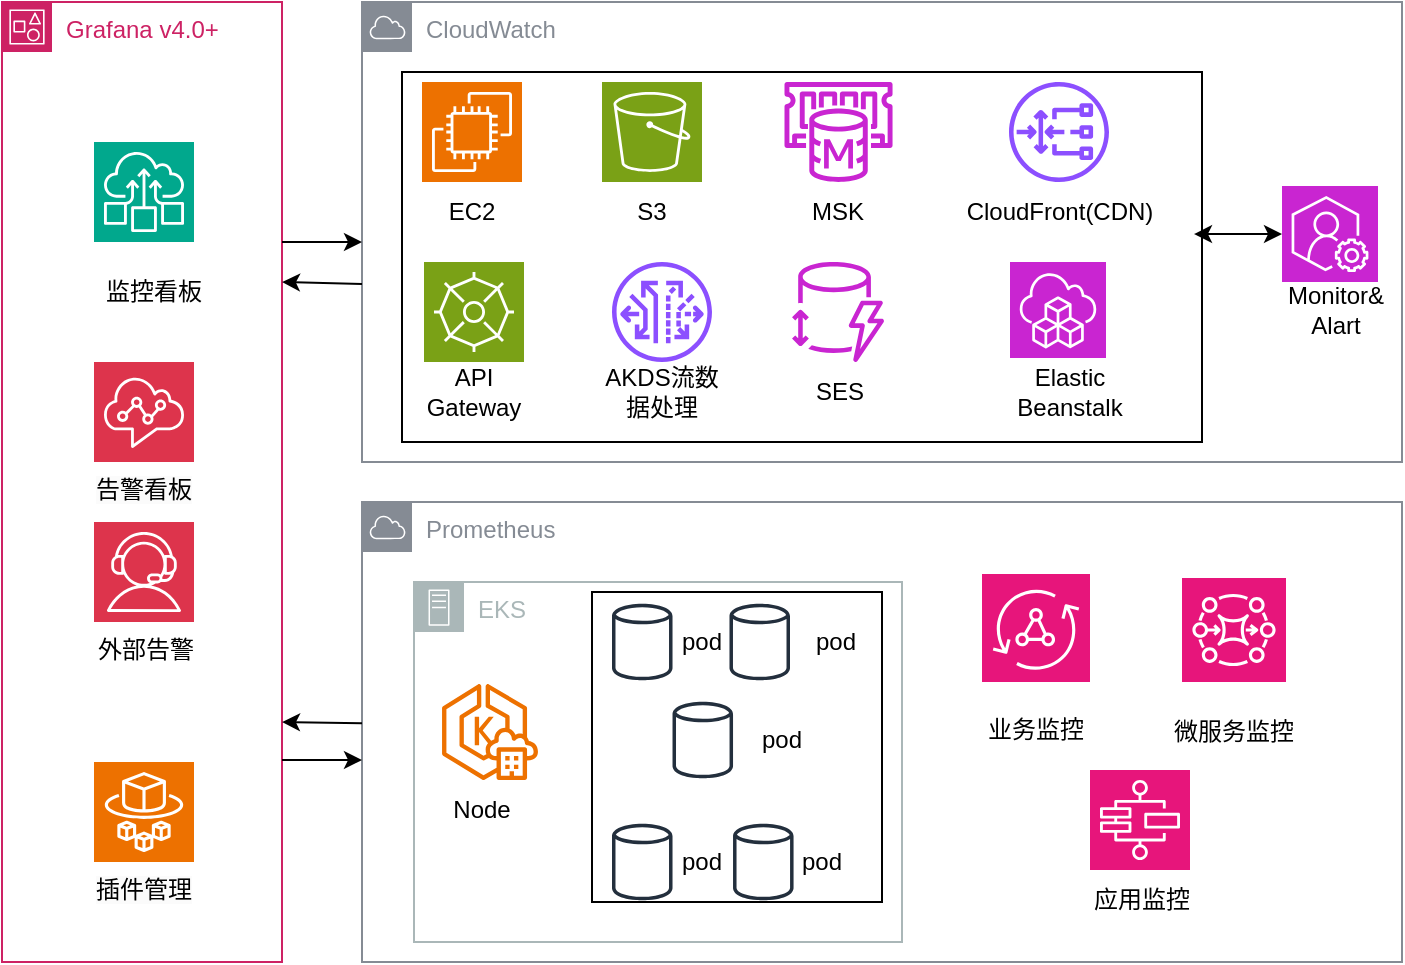 <mxfile version="24.6.2" type="github">
  <diagram name="Page-1" id="crh14yNIIX4ZS6QceRDh">
    <mxGraphModel dx="1712" dy="535" grid="1" gridSize="10" guides="1" tooltips="1" connect="1" arrows="1" fold="1" page="1" pageScale="1" pageWidth="827" pageHeight="1169" math="0" shadow="0">
      <root>
        <mxCell id="0" />
        <mxCell id="1" parent="0" />
        <mxCell id="hOvp6tXlnZ2b6GhqetEw-1" value="&lt;font style=&quot;vertical-align: inherit;&quot;&gt;&lt;font style=&quot;vertical-align: inherit;&quot;&gt;&lt;font style=&quot;vertical-align: inherit;&quot;&gt;&lt;font style=&quot;vertical-align: inherit;&quot;&gt;&lt;font style=&quot;vertical-align: inherit;&quot;&gt;&lt;font style=&quot;vertical-align: inherit;&quot;&gt;CloudWatch&lt;/font&gt;&lt;/font&gt;&lt;/font&gt;&lt;/font&gt;&lt;/font&gt;&lt;/font&gt;" style="sketch=0;outlineConnect=0;gradientColor=none;html=1;whiteSpace=wrap;fontSize=12;fontStyle=0;shape=mxgraph.aws4.group;grIcon=mxgraph.aws4.group_aws_cloud;strokeColor=#858B94;fillColor=none;verticalAlign=top;align=left;spacingLeft=30;fontColor=#858B94;dashed=0;" vertex="1" parent="1">
          <mxGeometry x="90" y="60" width="520" height="230" as="geometry" />
        </mxCell>
        <mxCell id="hOvp6tXlnZ2b6GhqetEw-2" value="" style="sketch=0;points=[[0,0,0],[0.25,0,0],[0.5,0,0],[0.75,0,0],[1,0,0],[0,1,0],[0.25,1,0],[0.5,1,0],[0.75,1,0],[1,1,0],[0,0.25,0],[0,0.5,0],[0,0.75,0],[1,0.25,0],[1,0.5,0],[1,0.75,0]];outlineConnect=0;fontColor=#232F3E;fillColor=#ED7100;strokeColor=#ffffff;dashed=0;verticalLabelPosition=bottom;verticalAlign=top;align=center;html=1;fontSize=12;fontStyle=0;aspect=fixed;shape=mxgraph.aws4.resourceIcon;resIcon=mxgraph.aws4.ec2;" vertex="1" parent="1">
          <mxGeometry x="120" y="100" width="50" height="50" as="geometry" />
        </mxCell>
        <mxCell id="hOvp6tXlnZ2b6GhqetEw-3" value="&lt;font style=&quot;vertical-align: inherit;&quot;&gt;&lt;font style=&quot;vertical-align: inherit;&quot;&gt;EC2&lt;/font&gt;&lt;/font&gt;" style="text;html=1;align=center;verticalAlign=middle;whiteSpace=wrap;rounded=0;" vertex="1" parent="1">
          <mxGeometry x="115" y="150" width="60" height="30" as="geometry" />
        </mxCell>
        <mxCell id="hOvp6tXlnZ2b6GhqetEw-4" value="" style="sketch=0;points=[[0,0,0],[0.25,0,0],[0.5,0,0],[0.75,0,0],[1,0,0],[0,1,0],[0.25,1,0],[0.5,1,0],[0.75,1,0],[1,1,0],[0,0.25,0],[0,0.5,0],[0,0.75,0],[1,0.25,0],[1,0.5,0],[1,0.75,0]];outlineConnect=0;fontColor=#232F3E;fillColor=#7AA116;strokeColor=#ffffff;dashed=0;verticalLabelPosition=bottom;verticalAlign=top;align=center;html=1;fontSize=12;fontStyle=0;aspect=fixed;shape=mxgraph.aws4.resourceIcon;resIcon=mxgraph.aws4.s3;" vertex="1" parent="1">
          <mxGeometry x="210" y="100" width="50" height="50" as="geometry" />
        </mxCell>
        <mxCell id="hOvp6tXlnZ2b6GhqetEw-5" value="&lt;font style=&quot;vertical-align: inherit;&quot;&gt;&lt;font style=&quot;vertical-align: inherit;&quot;&gt;&lt;font style=&quot;vertical-align: inherit;&quot;&gt;&lt;font style=&quot;vertical-align: inherit;&quot;&gt;S3&lt;/font&gt;&lt;/font&gt;&lt;/font&gt;&lt;/font&gt;" style="text;html=1;align=center;verticalAlign=middle;whiteSpace=wrap;rounded=0;" vertex="1" parent="1">
          <mxGeometry x="205" y="150" width="60" height="30" as="geometry" />
        </mxCell>
        <mxCell id="hOvp6tXlnZ2b6GhqetEw-6" value="" style="sketch=0;outlineConnect=0;fontColor=#232F3E;gradientColor=none;fillColor=#C925D1;strokeColor=none;dashed=0;verticalLabelPosition=bottom;verticalAlign=top;align=center;html=1;fontSize=12;fontStyle=0;aspect=fixed;pointerEvents=1;shape=mxgraph.aws4.elasticache_for_memcached;" vertex="1" parent="1">
          <mxGeometry x="300" y="100" width="56.52" height="50" as="geometry" />
        </mxCell>
        <mxCell id="hOvp6tXlnZ2b6GhqetEw-7" value="" style="sketch=0;outlineConnect=0;fontColor=#232F3E;gradientColor=none;fillColor=#8C4FFF;strokeColor=none;dashed=0;verticalLabelPosition=bottom;verticalAlign=top;align=center;html=1;fontSize=12;fontStyle=0;aspect=fixed;pointerEvents=1;shape=mxgraph.aws4.gateway_load_balancer;" vertex="1" parent="1">
          <mxGeometry x="413.5" y="100" width="50" height="50" as="geometry" />
        </mxCell>
        <mxCell id="hOvp6tXlnZ2b6GhqetEw-8" value="&lt;font style=&quot;vertical-align: inherit;&quot;&gt;&lt;font style=&quot;vertical-align: inherit;&quot;&gt;&lt;font style=&quot;vertical-align: inherit;&quot;&gt;&lt;font style=&quot;vertical-align: inherit;&quot;&gt;&lt;font style=&quot;vertical-align: inherit;&quot;&gt;&lt;font style=&quot;vertical-align: inherit;&quot;&gt;CloudFront(CDN)&lt;/font&gt;&lt;/font&gt;&lt;/font&gt;&lt;/font&gt;&lt;/font&gt;&lt;/font&gt;" style="text;html=1;align=center;verticalAlign=middle;whiteSpace=wrap;rounded=0;" vertex="1" parent="1">
          <mxGeometry x="408.5" y="150" width="60" height="30" as="geometry" />
        </mxCell>
        <mxCell id="hOvp6tXlnZ2b6GhqetEw-9" value="" style="sketch=0;points=[[0,0,0],[0.25,0,0],[0.5,0,0],[0.75,0,0],[1,0,0],[0,1,0],[0.25,1,0],[0.5,1,0],[0.75,1,0],[1,1,0],[0,0.25,0],[0,0.5,0],[0,0.75,0],[1,0.25,0],[1,0.5,0],[1,0.75,0]];outlineConnect=0;fontColor=#232F3E;fillColor=#C925D1;strokeColor=#ffffff;dashed=0;verticalLabelPosition=bottom;verticalAlign=top;align=center;html=1;fontSize=12;fontStyle=0;aspect=fixed;shape=mxgraph.aws4.resourceIcon;resIcon=mxgraph.aws4.cloud_development_kit;" vertex="1" parent="1">
          <mxGeometry x="414" y="190" width="48" height="48" as="geometry" />
        </mxCell>
        <mxCell id="hOvp6tXlnZ2b6GhqetEw-10" value="Elastic Beanstalk" style="text;html=1;align=center;verticalAlign=middle;whiteSpace=wrap;rounded=0;" vertex="1" parent="1">
          <mxGeometry x="413.5" y="240" width="60" height="30" as="geometry" />
        </mxCell>
        <mxCell id="hOvp6tXlnZ2b6GhqetEw-11" value="" style="sketch=0;points=[[0,0,0],[0.25,0,0],[0.5,0,0],[0.75,0,0],[1,0,0],[0,1,0],[0.25,1,0],[0.5,1,0],[0.75,1,0],[1,1,0],[0,0.25,0],[0,0.5,0],[0,0.75,0],[1,0.25,0],[1,0.5,0],[1,0.75,0]];outlineConnect=0;fontColor=#232F3E;fillColor=#7AA116;strokeColor=#ffffff;dashed=0;verticalLabelPosition=bottom;verticalAlign=top;align=center;html=1;fontSize=12;fontStyle=0;aspect=fixed;shape=mxgraph.aws4.resourceIcon;resIcon=mxgraph.aws4.reserved_instance_reporting;" vertex="1" parent="1">
          <mxGeometry x="121" y="190" width="50" height="50" as="geometry" />
        </mxCell>
        <mxCell id="hOvp6tXlnZ2b6GhqetEw-12" value="&lt;font style=&quot;vertical-align: inherit;&quot;&gt;&lt;font style=&quot;vertical-align: inherit;&quot;&gt;API Gateway&lt;/font&gt;&lt;/font&gt;" style="text;html=1;align=center;verticalAlign=middle;whiteSpace=wrap;rounded=0;" vertex="1" parent="1">
          <mxGeometry x="116" y="240" width="60" height="30" as="geometry" />
        </mxCell>
        <mxCell id="hOvp6tXlnZ2b6GhqetEw-13" value="" style="sketch=0;outlineConnect=0;fontColor=#232F3E;gradientColor=none;fillColor=#8C4FFF;strokeColor=none;dashed=0;verticalLabelPosition=bottom;verticalAlign=top;align=center;html=1;fontSize=12;fontStyle=0;aspect=fixed;pointerEvents=1;shape=mxgraph.aws4.vpc_traffic_mirroring;" vertex="1" parent="1">
          <mxGeometry x="215" y="190" width="50" height="50" as="geometry" />
        </mxCell>
        <mxCell id="hOvp6tXlnZ2b6GhqetEw-14" value="AKDS流数据处理" style="text;html=1;align=center;verticalAlign=middle;whiteSpace=wrap;rounded=0;" vertex="1" parent="1">
          <mxGeometry x="210" y="240" width="60" height="30" as="geometry" />
        </mxCell>
        <mxCell id="hOvp6tXlnZ2b6GhqetEw-15" value="" style="sketch=0;outlineConnect=0;fontColor=#232F3E;gradientColor=none;fillColor=#C925D1;strokeColor=none;dashed=0;verticalLabelPosition=bottom;verticalAlign=top;align=center;html=1;fontSize=12;fontStyle=0;aspect=fixed;pointerEvents=1;shape=mxgraph.aws4.dynamodb_standard_infrequent_access_table_class;" vertex="1" parent="1">
          <mxGeometry x="304" y="190" width="48.08" height="50" as="geometry" />
        </mxCell>
        <mxCell id="hOvp6tXlnZ2b6GhqetEw-16" value="&lt;font style=&quot;vertical-align: inherit;&quot;&gt;&lt;font style=&quot;vertical-align: inherit;&quot;&gt;&lt;font style=&quot;vertical-align: inherit;&quot;&gt;&lt;font style=&quot;vertical-align: inherit;&quot;&gt;MSK&lt;/font&gt;&lt;/font&gt;&lt;/font&gt;&lt;/font&gt;" style="text;html=1;align=center;verticalAlign=middle;whiteSpace=wrap;rounded=0;" vertex="1" parent="1">
          <mxGeometry x="298.26" y="150" width="60" height="30" as="geometry" />
        </mxCell>
        <mxCell id="hOvp6tXlnZ2b6GhqetEw-17" value="SES" style="text;html=1;align=center;verticalAlign=middle;whiteSpace=wrap;rounded=0;" vertex="1" parent="1">
          <mxGeometry x="299.04" y="240" width="60" height="30" as="geometry" />
        </mxCell>
        <mxCell id="hOvp6tXlnZ2b6GhqetEw-18" value="" style="sketch=0;points=[[0,0,0],[0.25,0,0],[0.5,0,0],[0.75,0,0],[1,0,0],[0,1,0],[0.25,1,0],[0.5,1,0],[0.75,1,0],[1,1,0],[0,0.25,0],[0,0.5,0],[0,0.75,0],[1,0.25,0],[1,0.5,0],[1,0.75,0]];outlineConnect=0;fontColor=#232F3E;fillColor=#C925D1;strokeColor=#ffffff;dashed=0;verticalLabelPosition=bottom;verticalAlign=top;align=center;html=1;fontSize=12;fontStyle=0;aspect=fixed;shape=mxgraph.aws4.resourceIcon;resIcon=mxgraph.aws4.support;" vertex="1" parent="1">
          <mxGeometry x="550" y="152" width="48" height="48" as="geometry" />
        </mxCell>
        <mxCell id="hOvp6tXlnZ2b6GhqetEw-19" value="Monitor&amp;amp;&lt;div&gt;Alart&lt;/div&gt;" style="text;html=1;align=center;verticalAlign=middle;whiteSpace=wrap;rounded=0;" vertex="1" parent="1">
          <mxGeometry x="547" y="199" width="60" height="30" as="geometry" />
        </mxCell>
        <mxCell id="hOvp6tXlnZ2b6GhqetEw-20" value="" style="verticalLabelPosition=bottom;verticalAlign=top;html=1;shape=mxgraph.basic.rect;fillColor2=none;strokeWidth=1;size=20;indent=5;fillColor=none;" vertex="1" parent="1">
          <mxGeometry x="110" y="95" width="400" height="185" as="geometry" />
        </mxCell>
        <mxCell id="hOvp6tXlnZ2b6GhqetEw-21" value="" style="endArrow=classic;startArrow=classic;html=1;rounded=0;entryX=0;entryY=0.5;entryDx=0;entryDy=0;entryPerimeter=0;exitX=0.99;exitY=0.438;exitDx=0;exitDy=0;exitPerimeter=0;" edge="1" parent="1" source="hOvp6tXlnZ2b6GhqetEw-20" target="hOvp6tXlnZ2b6GhqetEw-18">
          <mxGeometry width="50" height="50" relative="1" as="geometry">
            <mxPoint x="300" y="310" as="sourcePoint" />
            <mxPoint x="350" y="260" as="targetPoint" />
          </mxGeometry>
        </mxCell>
        <mxCell id="hOvp6tXlnZ2b6GhqetEw-22" value="Prometheus" style="sketch=0;outlineConnect=0;gradientColor=none;html=1;whiteSpace=wrap;fontSize=12;fontStyle=0;shape=mxgraph.aws4.group;grIcon=mxgraph.aws4.group_aws_cloud;strokeColor=#858B94;fillColor=none;verticalAlign=top;align=left;spacingLeft=30;fontColor=#858B94;dashed=0;" vertex="1" parent="1">
          <mxGeometry x="90" y="310" width="520" height="230" as="geometry" />
        </mxCell>
        <mxCell id="hOvp6tXlnZ2b6GhqetEw-23" value="EKS" style="sketch=0;outlineConnect=0;gradientColor=none;html=1;whiteSpace=wrap;fontSize=12;fontStyle=0;shape=mxgraph.aws4.group;grIcon=mxgraph.aws4.group_on_premise;strokeColor=#AAB7B8;fillColor=none;verticalAlign=top;align=left;spacingLeft=30;fontColor=#AAB7B8;dashed=0;" vertex="1" parent="1">
          <mxGeometry x="116" y="350" width="244" height="180" as="geometry" />
        </mxCell>
        <mxCell id="hOvp6tXlnZ2b6GhqetEw-24" value="" style="sketch=0;outlineConnect=0;fontColor=#232F3E;gradientColor=none;fillColor=#ED7100;strokeColor=none;dashed=0;verticalLabelPosition=bottom;verticalAlign=top;align=center;html=1;fontSize=12;fontStyle=0;aspect=fixed;pointerEvents=1;shape=mxgraph.aws4.eks_on_outposts;" vertex="1" parent="1">
          <mxGeometry x="130" y="401" width="48" height="48" as="geometry" />
        </mxCell>
        <mxCell id="hOvp6tXlnZ2b6GhqetEw-25" value="" style="sketch=0;outlineConnect=0;fontColor=#232F3E;gradientColor=none;fillColor=#232F3D;strokeColor=none;dashed=0;verticalLabelPosition=bottom;verticalAlign=top;align=center;html=1;fontSize=12;fontStyle=0;aspect=fixed;pointerEvents=1;shape=mxgraph.aws4.generic_database;" vertex="1" parent="1">
          <mxGeometry x="215" y="360" width="30.26" height="40" as="geometry" />
        </mxCell>
        <mxCell id="hOvp6tXlnZ2b6GhqetEw-26" value="" style="sketch=0;outlineConnect=0;fontColor=#232F3E;gradientColor=none;fillColor=#232F3D;strokeColor=none;dashed=0;verticalLabelPosition=bottom;verticalAlign=top;align=center;html=1;fontSize=12;fontStyle=0;aspect=fixed;pointerEvents=1;shape=mxgraph.aws4.generic_database;" vertex="1" parent="1">
          <mxGeometry x="273.74" y="360" width="30.26" height="40" as="geometry" />
        </mxCell>
        <mxCell id="hOvp6tXlnZ2b6GhqetEw-27" value="" style="sketch=0;outlineConnect=0;fontColor=#232F3E;gradientColor=none;fillColor=#232F3D;strokeColor=none;dashed=0;verticalLabelPosition=bottom;verticalAlign=top;align=center;html=1;fontSize=12;fontStyle=0;aspect=fixed;pointerEvents=1;shape=mxgraph.aws4.generic_database;" vertex="1" parent="1">
          <mxGeometry x="245.26" y="409" width="30.26" height="40" as="geometry" />
        </mxCell>
        <mxCell id="hOvp6tXlnZ2b6GhqetEw-28" value="" style="sketch=0;outlineConnect=0;fontColor=#232F3E;gradientColor=none;fillColor=#232F3D;strokeColor=none;dashed=0;verticalLabelPosition=bottom;verticalAlign=top;align=center;html=1;fontSize=12;fontStyle=0;aspect=fixed;pointerEvents=1;shape=mxgraph.aws4.generic_database;" vertex="1" parent="1">
          <mxGeometry x="215.0" y="470" width="30.26" height="40" as="geometry" />
        </mxCell>
        <mxCell id="hOvp6tXlnZ2b6GhqetEw-29" value="" style="sketch=0;outlineConnect=0;fontColor=#232F3E;gradientColor=none;fillColor=#232F3D;strokeColor=none;dashed=0;verticalLabelPosition=bottom;verticalAlign=top;align=center;html=1;fontSize=12;fontStyle=0;aspect=fixed;pointerEvents=1;shape=mxgraph.aws4.generic_database;" vertex="1" parent="1">
          <mxGeometry x="275.52" y="470" width="30.26" height="40" as="geometry" />
        </mxCell>
        <mxCell id="hOvp6tXlnZ2b6GhqetEw-30" value="Node" style="text;html=1;align=center;verticalAlign=middle;whiteSpace=wrap;rounded=0;" vertex="1" parent="1">
          <mxGeometry x="120" y="449" width="60" height="30" as="geometry" />
        </mxCell>
        <mxCell id="hOvp6tXlnZ2b6GhqetEw-31" value="pod" style="text;html=1;align=center;verticalAlign=middle;whiteSpace=wrap;rounded=0;" vertex="1" parent="1">
          <mxGeometry x="270" y="414" width="60" height="30" as="geometry" />
        </mxCell>
        <mxCell id="hOvp6tXlnZ2b6GhqetEw-32" value="pod" style="text;html=1;align=center;verticalAlign=middle;whiteSpace=wrap;rounded=0;" vertex="1" parent="1">
          <mxGeometry x="230" y="365" width="60" height="30" as="geometry" />
        </mxCell>
        <mxCell id="hOvp6tXlnZ2b6GhqetEw-33" value="pod" style="text;html=1;align=center;verticalAlign=middle;whiteSpace=wrap;rounded=0;" vertex="1" parent="1">
          <mxGeometry x="296.52" y="365" width="60" height="30" as="geometry" />
        </mxCell>
        <mxCell id="hOvp6tXlnZ2b6GhqetEw-34" value="pod" style="text;html=1;align=center;verticalAlign=middle;whiteSpace=wrap;rounded=0;" vertex="1" parent="1">
          <mxGeometry x="230" y="475" width="60" height="30" as="geometry" />
        </mxCell>
        <mxCell id="hOvp6tXlnZ2b6GhqetEw-35" value="pod" style="text;html=1;align=center;verticalAlign=middle;whiteSpace=wrap;rounded=0;" vertex="1" parent="1">
          <mxGeometry x="290" y="475" width="60" height="30" as="geometry" />
        </mxCell>
        <mxCell id="hOvp6tXlnZ2b6GhqetEw-36" value="" style="verticalLabelPosition=bottom;verticalAlign=top;html=1;shape=mxgraph.basic.rect;fillColor2=none;strokeWidth=1;size=20;indent=5;fillColor=none;" vertex="1" parent="1">
          <mxGeometry x="205" y="355" width="145" height="155" as="geometry" />
        </mxCell>
        <mxCell id="hOvp6tXlnZ2b6GhqetEw-37" value="" style="sketch=0;points=[[0,0,0],[0.25,0,0],[0.5,0,0],[0.75,0,0],[1,0,0],[0,1,0],[0.25,1,0],[0.5,1,0],[0.75,1,0],[1,1,0],[0,0.25,0],[0,0.5,0],[0,0.75,0],[1,0.25,0],[1,0.5,0],[1,0.75,0]];outlineConnect=0;fontColor=#232F3E;fillColor=#E7157B;strokeColor=#ffffff;dashed=0;verticalLabelPosition=bottom;verticalAlign=top;align=center;html=1;fontSize=12;fontStyle=0;aspect=fixed;shape=mxgraph.aws4.resourceIcon;resIcon=mxgraph.aws4.appsync;" vertex="1" parent="1">
          <mxGeometry x="400" y="346" width="54" height="54" as="geometry" />
        </mxCell>
        <mxCell id="hOvp6tXlnZ2b6GhqetEw-38" value="业务监控" style="text;html=1;align=center;verticalAlign=middle;whiteSpace=wrap;rounded=0;" vertex="1" parent="1">
          <mxGeometry x="397" y="409" width="60" height="30" as="geometry" />
        </mxCell>
        <mxCell id="hOvp6tXlnZ2b6GhqetEw-39" value="" style="sketch=0;points=[[0,0,0],[0.25,0,0],[0.5,0,0],[0.75,0,0],[1,0,0],[0,1,0],[0.25,1,0],[0.5,1,0],[0.75,1,0],[1,1,0],[0,0.25,0],[0,0.5,0],[0,0.75,0],[1,0.25,0],[1,0.5,0],[1,0.75,0]];outlineConnect=0;fontColor=#232F3E;fillColor=#E7157B;strokeColor=#ffffff;dashed=0;verticalLabelPosition=bottom;verticalAlign=top;align=center;html=1;fontSize=12;fontStyle=0;aspect=fixed;shape=mxgraph.aws4.resourceIcon;resIcon=mxgraph.aws4.mq;" vertex="1" parent="1">
          <mxGeometry x="500" y="348" width="52" height="52" as="geometry" />
        </mxCell>
        <mxCell id="hOvp6tXlnZ2b6GhqetEw-40" value="微服务监控" style="text;html=1;align=center;verticalAlign=middle;whiteSpace=wrap;rounded=0;" vertex="1" parent="1">
          <mxGeometry x="492" y="410" width="68" height="30" as="geometry" />
        </mxCell>
        <mxCell id="hOvp6tXlnZ2b6GhqetEw-41" value="" style="sketch=0;points=[[0,0,0],[0.25,0,0],[0.5,0,0],[0.75,0,0],[1,0,0],[0,1,0],[0.25,1,0],[0.5,1,0],[0.75,1,0],[1,1,0],[0,0.25,0],[0,0.5,0],[0,0.75,0],[1,0.25,0],[1,0.5,0],[1,0.75,0]];outlineConnect=0;fontColor=#232F3E;fillColor=#E7157B;strokeColor=#ffffff;dashed=0;verticalLabelPosition=bottom;verticalAlign=top;align=center;html=1;fontSize=12;fontStyle=0;aspect=fixed;shape=mxgraph.aws4.resourceIcon;resIcon=mxgraph.aws4.step_functions;" vertex="1" parent="1">
          <mxGeometry x="454" y="444" width="50" height="50" as="geometry" />
        </mxCell>
        <mxCell id="hOvp6tXlnZ2b6GhqetEw-42" value="应用监控" style="text;html=1;align=center;verticalAlign=middle;whiteSpace=wrap;rounded=0;" vertex="1" parent="1">
          <mxGeometry x="450" y="494" width="60" height="30" as="geometry" />
        </mxCell>
        <mxCell id="hOvp6tXlnZ2b6GhqetEw-43" value="Grafana v4.0+" style="points=[[0,0],[0.25,0],[0.5,0],[0.75,0],[1,0],[1,0.25],[1,0.5],[1,0.75],[1,1],[0.75,1],[0.5,1],[0.25,1],[0,1],[0,0.75],[0,0.5],[0,0.25]];outlineConnect=0;gradientColor=none;html=1;whiteSpace=wrap;fontSize=12;fontStyle=0;container=1;pointerEvents=0;collapsible=0;recursiveResize=0;shape=mxgraph.aws4.group;grIcon=mxgraph.aws4.group_account;strokeColor=#CD2264;fillColor=none;verticalAlign=top;align=left;spacingLeft=30;fontColor=#CD2264;dashed=0;" vertex="1" parent="1">
          <mxGeometry x="-90" y="60" width="140" height="480" as="geometry" />
        </mxCell>
        <mxCell id="hOvp6tXlnZ2b6GhqetEw-44" value="" style="sketch=0;points=[[0,0,0],[0.25,0,0],[0.5,0,0],[0.75,0,0],[1,0,0],[0,1,0],[0.25,1,0],[0.5,1,0],[0.75,1,0],[1,1,0],[0,0.25,0],[0,0.5,0],[0,0.75,0],[1,0.25,0],[1,0.5,0],[1,0.75,0]];outlineConnect=0;fontColor=#232F3E;fillColor=#01A88D;strokeColor=#ffffff;dashed=0;verticalLabelPosition=bottom;verticalAlign=top;align=center;html=1;fontSize=12;fontStyle=0;aspect=fixed;shape=mxgraph.aws4.resourceIcon;resIcon=mxgraph.aws4.workspaces_thin_client;" vertex="1" parent="hOvp6tXlnZ2b6GhqetEw-43">
          <mxGeometry x="46" y="70" width="50" height="50" as="geometry" />
        </mxCell>
        <mxCell id="hOvp6tXlnZ2b6GhqetEw-45" value="" style="sketch=0;points=[[0,0,0],[0.25,0,0],[0.5,0,0],[0.75,0,0],[1,0,0],[0,1,0],[0.25,1,0],[0.5,1,0],[0.75,1,0],[1,1,0],[0,0.25,0],[0,0.5,0],[0,0.75,0],[1,0.25,0],[1,0.5,0],[1,0.75,0]];outlineConnect=0;fontColor=#232F3E;fillColor=#DD344C;strokeColor=#ffffff;dashed=0;verticalLabelPosition=bottom;verticalAlign=top;align=center;html=1;fontSize=12;fontStyle=0;aspect=fixed;shape=mxgraph.aws4.resourceIcon;resIcon=mxgraph.aws4.connect;" vertex="1" parent="hOvp6tXlnZ2b6GhqetEw-43">
          <mxGeometry x="46" y="180" width="50" height="50" as="geometry" />
        </mxCell>
        <mxCell id="hOvp6tXlnZ2b6GhqetEw-46" value="监控看板" style="text;html=1;align=center;verticalAlign=middle;whiteSpace=wrap;rounded=0;" vertex="1" parent="hOvp6tXlnZ2b6GhqetEw-43">
          <mxGeometry x="46" y="130" width="60" height="30" as="geometry" />
        </mxCell>
        <mxCell id="hOvp6tXlnZ2b6GhqetEw-47" value="&lt;span style=&quot;color: rgb(0, 0, 0); font-family: Helvetica; font-size: 12px; font-style: normal; font-variant-ligatures: normal; font-variant-caps: normal; font-weight: 400; letter-spacing: normal; orphans: 2; text-align: center; text-indent: 0px; text-transform: none; widows: 2; word-spacing: 0px; -webkit-text-stroke-width: 0px; white-space: normal; background-color: rgb(251, 251, 251); text-decoration-thickness: initial; text-decoration-style: initial; text-decoration-color: initial; display: inline !important; float: none;&quot;&gt;告警看板&lt;/span&gt;" style="text;whiteSpace=wrap;html=1;" vertex="1" parent="hOvp6tXlnZ2b6GhqetEw-43">
          <mxGeometry x="45" y="230" width="80" height="40" as="geometry" />
        </mxCell>
        <mxCell id="hOvp6tXlnZ2b6GhqetEw-48" value="" style="sketch=0;points=[[0,0,0],[0.25,0,0],[0.5,0,0],[0.75,0,0],[1,0,0],[0,1,0],[0.25,1,0],[0.5,1,0],[0.75,1,0],[1,1,0],[0,0.25,0],[0,0.5,0],[0,0.75,0],[1,0.25,0],[1,0.5,0],[1,0.75,0]];outlineConnect=0;fontColor=#232F3E;fillColor=#ED7100;strokeColor=#ffffff;dashed=0;verticalLabelPosition=bottom;verticalAlign=top;align=center;html=1;fontSize=12;fontStyle=0;aspect=fixed;shape=mxgraph.aws4.resourceIcon;resIcon=mxgraph.aws4.fargate;" vertex="1" parent="hOvp6tXlnZ2b6GhqetEw-43">
          <mxGeometry x="46" y="380" width="50" height="50" as="geometry" />
        </mxCell>
        <mxCell id="hOvp6tXlnZ2b6GhqetEw-49" value="&lt;span style=&quot;color: rgb(0, 0, 0); font-family: Helvetica; font-size: 12px; font-style: normal; font-variant-ligatures: normal; font-variant-caps: normal; font-weight: 400; letter-spacing: normal; orphans: 2; text-align: center; text-indent: 0px; text-transform: none; widows: 2; word-spacing: 0px; -webkit-text-stroke-width: 0px; white-space: normal; background-color: rgb(251, 251, 251); text-decoration-thickness: initial; text-decoration-style: initial; text-decoration-color: initial; display: inline !important; float: none;&quot;&gt;插件管理&lt;/span&gt;" style="text;whiteSpace=wrap;html=1;" vertex="1" parent="hOvp6tXlnZ2b6GhqetEw-43">
          <mxGeometry x="45" y="430" width="80" height="40" as="geometry" />
        </mxCell>
        <mxCell id="hOvp6tXlnZ2b6GhqetEw-50" value="" style="sketch=0;points=[[0,0,0],[0.25,0,0],[0.5,0,0],[0.75,0,0],[1,0,0],[0,1,0],[0.25,1,0],[0.5,1,0],[0.75,1,0],[1,1,0],[0,0.25,0],[0,0.5,0],[0,0.75,0],[1,0.25,0],[1,0.5,0],[1,0.75,0]];outlineConnect=0;fontColor=#232F3E;fillColor=#DD344C;strokeColor=#ffffff;dashed=0;verticalLabelPosition=bottom;verticalAlign=top;align=center;html=1;fontSize=12;fontStyle=0;aspect=fixed;shape=mxgraph.aws4.resourceIcon;resIcon=mxgraph.aws4.contact_center;" vertex="1" parent="hOvp6tXlnZ2b6GhqetEw-43">
          <mxGeometry x="46" y="260" width="50" height="50" as="geometry" />
        </mxCell>
        <mxCell id="hOvp6tXlnZ2b6GhqetEw-51" value="&lt;div style=&quot;text-align: center;&quot;&gt;&lt;span style=&quot;background-color: initial;&quot;&gt;外部告警&lt;/span&gt;&lt;/div&gt;" style="text;whiteSpace=wrap;html=1;" vertex="1" parent="hOvp6tXlnZ2b6GhqetEw-43">
          <mxGeometry x="46" y="310" width="80" height="40" as="geometry" />
        </mxCell>
        <mxCell id="hOvp6tXlnZ2b6GhqetEw-52" value="" style="endArrow=classic;html=1;rounded=0;exitX=1;exitY=0.25;exitDx=0;exitDy=0;" edge="1" parent="1" source="hOvp6tXlnZ2b6GhqetEw-43">
          <mxGeometry width="50" height="50" relative="1" as="geometry">
            <mxPoint x="30" y="330" as="sourcePoint" />
            <mxPoint x="90" y="180" as="targetPoint" />
          </mxGeometry>
        </mxCell>
        <mxCell id="hOvp6tXlnZ2b6GhqetEw-53" value="" style="endArrow=classic;html=1;rounded=0;entryX=1;entryY=0.75;entryDx=0;entryDy=0;" edge="1" parent="1" source="hOvp6tXlnZ2b6GhqetEw-22" target="hOvp6tXlnZ2b6GhqetEw-43">
          <mxGeometry width="50" height="50" relative="1" as="geometry">
            <mxPoint x="60" y="190" as="sourcePoint" />
            <mxPoint x="100" y="190" as="targetPoint" />
          </mxGeometry>
        </mxCell>
        <mxCell id="hOvp6tXlnZ2b6GhqetEw-54" value="" style="endArrow=classic;html=1;rounded=0;entryX=1;entryY=0.75;entryDx=0;entryDy=0;" edge="1" parent="1">
          <mxGeometry width="50" height="50" relative="1" as="geometry">
            <mxPoint x="90" y="201" as="sourcePoint" />
            <mxPoint x="50" y="200" as="targetPoint" />
          </mxGeometry>
        </mxCell>
        <mxCell id="hOvp6tXlnZ2b6GhqetEw-55" value="" style="endArrow=classic;html=1;rounded=0;exitX=1;exitY=0.25;exitDx=0;exitDy=0;" edge="1" parent="1">
          <mxGeometry width="50" height="50" relative="1" as="geometry">
            <mxPoint x="50" y="439" as="sourcePoint" />
            <mxPoint x="90" y="439" as="targetPoint" />
          </mxGeometry>
        </mxCell>
      </root>
    </mxGraphModel>
  </diagram>
</mxfile>
